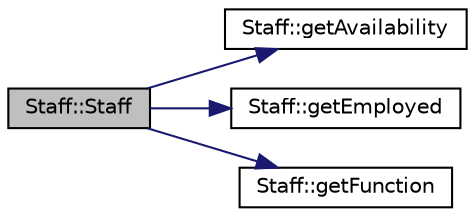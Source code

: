 digraph "Staff::Staff"
{
 // LATEX_PDF_SIZE
  edge [fontname="Helvetica",fontsize="10",labelfontname="Helvetica",labelfontsize="10"];
  node [fontname="Helvetica",fontsize="10",shape=record];
  rankdir="LR";
  Node1 [label="Staff::Staff",height=0.2,width=0.4,color="black", fillcolor="grey75", style="filled", fontcolor="black",tooltip=" "];
  Node1 -> Node2 [color="midnightblue",fontsize="10",style="solid",fontname="Helvetica"];
  Node2 [label="Staff::getAvailability",height=0.2,width=0.4,color="black", fillcolor="white", style="filled",URL="$class_staff.html#a31248f35705a862d0db45565ddee04c8",tooltip=" "];
  Node1 -> Node3 [color="midnightblue",fontsize="10",style="solid",fontname="Helvetica"];
  Node3 [label="Staff::getEmployed",height=0.2,width=0.4,color="black", fillcolor="white", style="filled",URL="$class_staff.html#ad788f0d243ec95470686757698b3ea51",tooltip=" "];
  Node1 -> Node4 [color="midnightblue",fontsize="10",style="solid",fontname="Helvetica"];
  Node4 [label="Staff::getFunction",height=0.2,width=0.4,color="black", fillcolor="white", style="filled",URL="$class_staff.html#a43b1a2e9704790df07302b04f726b1c0",tooltip=" "];
}
